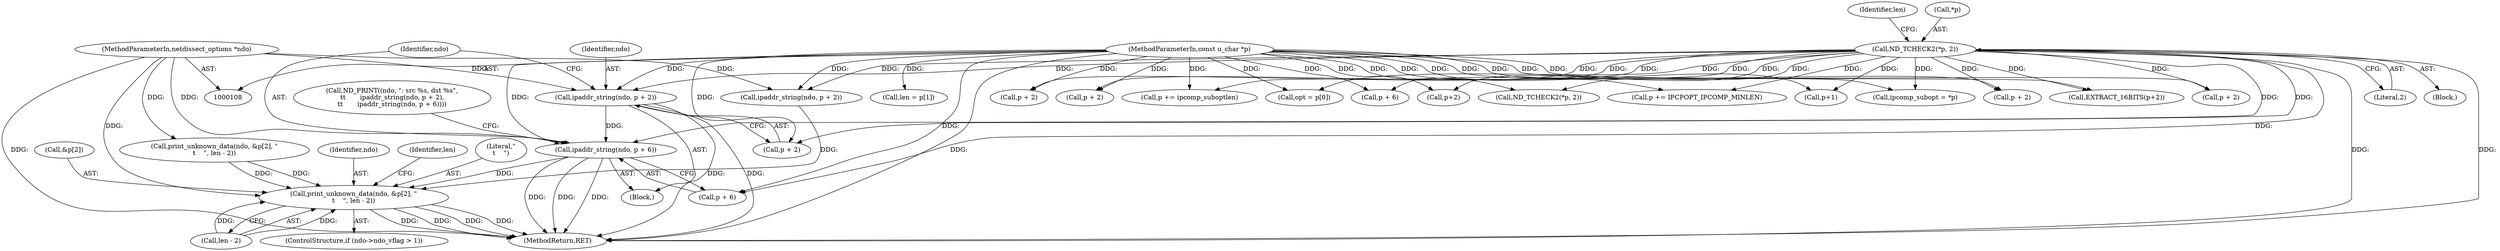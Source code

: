 digraph "0_tcpdump_7029d15f148ef24bb7c6668bc640f5470d085e5a_1@pointer" {
"1000205" [label="(Call,ipaddr_string(ndo, p + 2))"];
"1000109" [label="(MethodParameterIn,netdissect_options *ndo)"];
"1000110" [label="(MethodParameterIn,const u_char *p)"];
"1000125" [label="(Call,ND_TCHECK2(*p, 2))"];
"1000210" [label="(Call,ipaddr_string(ndo, p + 6))"];
"1000404" [label="(Call,print_unknown_data(ndo, &p[2], \"\n\t    \", len - 2))"];
"1000130" [label="(Identifier,len)"];
"1000339" [label="(Call,p += ipcomp_suboptlen)"];
"1000300" [label="(Call,ND_TCHECK2(*p, 2))"];
"1000311" [label="(Call,p+1)"];
"1000286" [label="(Call,p += IPCPOPT_IPCOMP_MINLEN)"];
"1000376" [label="(Call,p + 2)"];
"1000398" [label="(ControlStructure,if (ndo->ndo_vflag > 1))"];
"1000212" [label="(Call,p + 6)"];
"1000423" [label="(MethodReturn,RET)"];
"1000236" [label="(Call,EXTRACT_16BITS(p+2))"];
"1000237" [label="(Call,p+2)"];
"1000304" [label="(Call,ipcomp_subopt = *p)"];
"1000199" [label="(Call,ND_PRINT((ndo, \": src %s, dst %s\",\n\t\t       ipaddr_string(ndo, p + 2),\n\t\t       ipaddr_string(ndo, p + 6))))"];
"1000206" [label="(Identifier,ndo)"];
"1000204" [label="(Block,)"];
"1000374" [label="(Call,ipaddr_string(ndo, p + 2))"];
"1000230" [label="(Call,p + 2)"];
"1000126" [label="(Call,*p)"];
"1000134" [label="(Call,opt = p[0])"];
"1000415" [label="(Identifier,len)"];
"1000125" [label="(Call,ND_TCHECK2(*p, 2))"];
"1000410" [label="(Literal,\"\n\t    \")"];
"1000406" [label="(Call,&p[2])"];
"1000195" [label="(Call,p + 6)"];
"1000405" [label="(Identifier,ndo)"];
"1000411" [label="(Call,len - 2)"];
"1000109" [label="(MethodParameterIn,netdissect_options *ndo)"];
"1000128" [label="(Literal,2)"];
"1000387" [label="(Call,print_unknown_data(ndo, &p[2], \"\n\t    \", len - 2))"];
"1000112" [label="(Block,)"];
"1000211" [label="(Identifier,ndo)"];
"1000365" [label="(Call,p + 2)"];
"1000207" [label="(Call,p + 2)"];
"1000110" [label="(MethodParameterIn,const u_char *p)"];
"1000205" [label="(Call,ipaddr_string(ndo, p + 2))"];
"1000272" [label="(Call,p + 2)"];
"1000129" [label="(Call,len = p[1])"];
"1000210" [label="(Call,ipaddr_string(ndo, p + 6))"];
"1000404" [label="(Call,print_unknown_data(ndo, &p[2], \"\n\t    \", len - 2))"];
"1000205" -> "1000204"  [label="AST: "];
"1000205" -> "1000207"  [label="CFG: "];
"1000206" -> "1000205"  [label="AST: "];
"1000207" -> "1000205"  [label="AST: "];
"1000211" -> "1000205"  [label="CFG: "];
"1000205" -> "1000423"  [label="DDG: "];
"1000205" -> "1000423"  [label="DDG: "];
"1000109" -> "1000205"  [label="DDG: "];
"1000110" -> "1000205"  [label="DDG: "];
"1000125" -> "1000205"  [label="DDG: "];
"1000205" -> "1000210"  [label="DDG: "];
"1000109" -> "1000108"  [label="AST: "];
"1000109" -> "1000423"  [label="DDG: "];
"1000109" -> "1000210"  [label="DDG: "];
"1000109" -> "1000374"  [label="DDG: "];
"1000109" -> "1000387"  [label="DDG: "];
"1000109" -> "1000404"  [label="DDG: "];
"1000110" -> "1000108"  [label="AST: "];
"1000110" -> "1000423"  [label="DDG: "];
"1000110" -> "1000129"  [label="DDG: "];
"1000110" -> "1000134"  [label="DDG: "];
"1000110" -> "1000195"  [label="DDG: "];
"1000110" -> "1000207"  [label="DDG: "];
"1000110" -> "1000210"  [label="DDG: "];
"1000110" -> "1000212"  [label="DDG: "];
"1000110" -> "1000230"  [label="DDG: "];
"1000110" -> "1000236"  [label="DDG: "];
"1000110" -> "1000237"  [label="DDG: "];
"1000110" -> "1000272"  [label="DDG: "];
"1000110" -> "1000286"  [label="DDG: "];
"1000110" -> "1000300"  [label="DDG: "];
"1000110" -> "1000304"  [label="DDG: "];
"1000110" -> "1000311"  [label="DDG: "];
"1000110" -> "1000339"  [label="DDG: "];
"1000110" -> "1000365"  [label="DDG: "];
"1000110" -> "1000374"  [label="DDG: "];
"1000110" -> "1000376"  [label="DDG: "];
"1000125" -> "1000112"  [label="AST: "];
"1000125" -> "1000128"  [label="CFG: "];
"1000126" -> "1000125"  [label="AST: "];
"1000128" -> "1000125"  [label="AST: "];
"1000130" -> "1000125"  [label="CFG: "];
"1000125" -> "1000423"  [label="DDG: "];
"1000125" -> "1000423"  [label="DDG: "];
"1000125" -> "1000134"  [label="DDG: "];
"1000125" -> "1000195"  [label="DDG: "];
"1000125" -> "1000207"  [label="DDG: "];
"1000125" -> "1000210"  [label="DDG: "];
"1000125" -> "1000212"  [label="DDG: "];
"1000125" -> "1000230"  [label="DDG: "];
"1000125" -> "1000236"  [label="DDG: "];
"1000125" -> "1000237"  [label="DDG: "];
"1000125" -> "1000272"  [label="DDG: "];
"1000125" -> "1000286"  [label="DDG: "];
"1000125" -> "1000300"  [label="DDG: "];
"1000125" -> "1000304"  [label="DDG: "];
"1000125" -> "1000311"  [label="DDG: "];
"1000125" -> "1000339"  [label="DDG: "];
"1000125" -> "1000365"  [label="DDG: "];
"1000125" -> "1000374"  [label="DDG: "];
"1000125" -> "1000376"  [label="DDG: "];
"1000210" -> "1000204"  [label="AST: "];
"1000210" -> "1000212"  [label="CFG: "];
"1000211" -> "1000210"  [label="AST: "];
"1000212" -> "1000210"  [label="AST: "];
"1000199" -> "1000210"  [label="CFG: "];
"1000210" -> "1000423"  [label="DDG: "];
"1000210" -> "1000423"  [label="DDG: "];
"1000210" -> "1000423"  [label="DDG: "];
"1000210" -> "1000404"  [label="DDG: "];
"1000404" -> "1000398"  [label="AST: "];
"1000404" -> "1000411"  [label="CFG: "];
"1000405" -> "1000404"  [label="AST: "];
"1000406" -> "1000404"  [label="AST: "];
"1000410" -> "1000404"  [label="AST: "];
"1000411" -> "1000404"  [label="AST: "];
"1000415" -> "1000404"  [label="CFG: "];
"1000404" -> "1000423"  [label="DDG: "];
"1000404" -> "1000423"  [label="DDG: "];
"1000404" -> "1000423"  [label="DDG: "];
"1000404" -> "1000423"  [label="DDG: "];
"1000374" -> "1000404"  [label="DDG: "];
"1000387" -> "1000404"  [label="DDG: "];
"1000387" -> "1000404"  [label="DDG: "];
"1000411" -> "1000404"  [label="DDG: "];
"1000411" -> "1000404"  [label="DDG: "];
}
